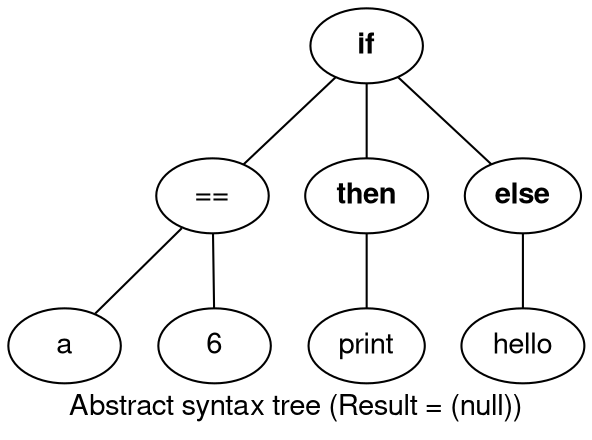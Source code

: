 graph "Output parser"
{
    fontname="Helvetica,Arial,sans-serif"
    node [fontname="Helvetica,Arial,sans-serif"]
    label = "Abstract syntax tree (Result = (null))"
    subgraph s1
    {
        n1 ;
        n1 [label="if" fontname="Helvetica,Arial,sans-serif bold"]
        n2 ;
        n2 [label="=="]
        n1 -- n2 ;
        n3 ;
        n3 [label="a"]
        n2 -- n3 ;
        n4 ;
        n4 [label="6"]
        n2 -- n4 ;
        n5 ;
        n5 [label="then" fontname="Helvetica,Arial,sans-serif bold"]
        n1 -- n5 ;
        n6 ;
        n6 [label="print"]
        n5 -- n6 ;
        n7 ;
        n7 [label="else" fontname="Helvetica,Arial,sans-serif bold"]
        n1 -- n7 ;
        n8 ;
        n8 [label="hello"]
        n7 -- n8 ;
    }
}
